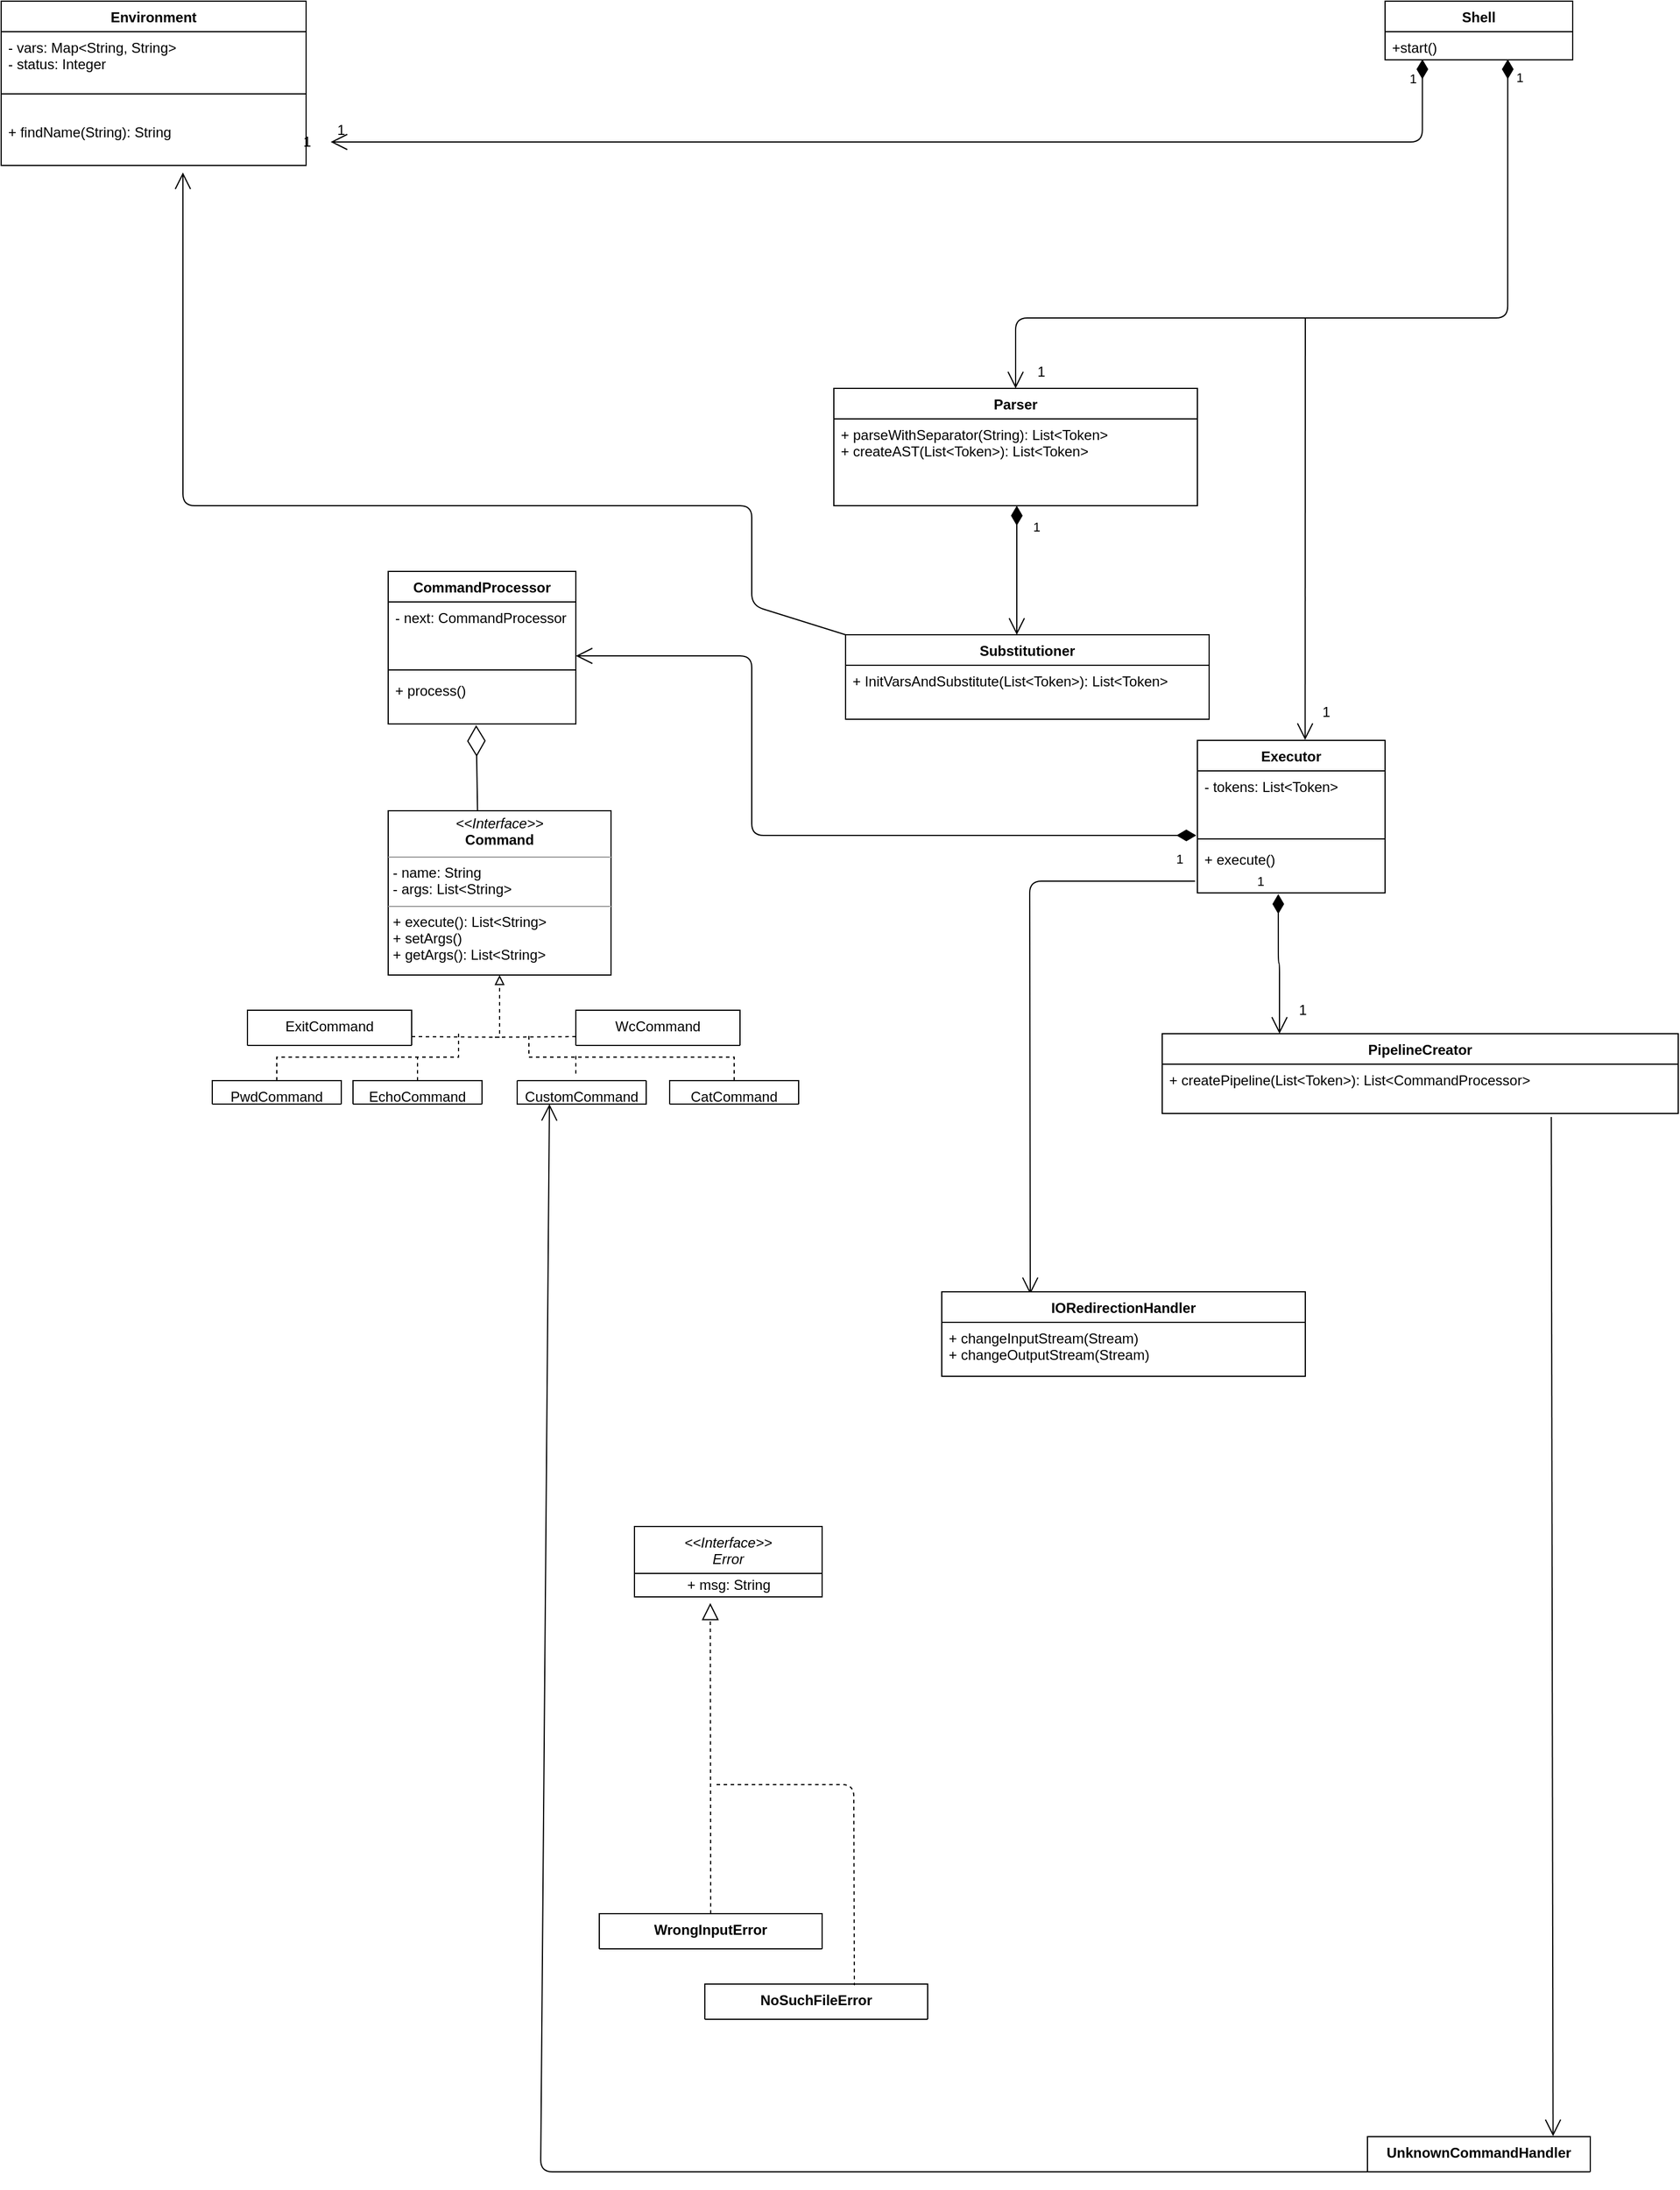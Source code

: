<mxfile version="13.7.6" type="github">
  <diagram id="C5RBs43oDa-KdzZeNtuy" name="Page-1">
    <mxGraphModel dx="2361" dy="1039" grid="1" gridSize="10" guides="1" tooltips="1" connect="1" arrows="1" fold="1" page="1" pageScale="1" pageWidth="827" pageHeight="1169" math="0" shadow="0">
      <root>
        <mxCell id="WIyWlLk6GJQsqaUBKTNV-0" />
        <mxCell id="WIyWlLk6GJQsqaUBKTNV-1" parent="WIyWlLk6GJQsqaUBKTNV-0" />
        <mxCell id="C2iOl5TPx-IQzo7V2mOy-38" value="Shell" style="swimlane;fontStyle=1;align=center;verticalAlign=top;childLayout=stackLayout;horizontal=1;startSize=26;horizontalStack=0;resizeParent=1;resizeParentMax=0;resizeLast=0;collapsible=1;marginBottom=0;" parent="WIyWlLk6GJQsqaUBKTNV-1" vertex="1">
          <mxGeometry x="1140" y="200" width="160" height="50" as="geometry" />
        </mxCell>
        <mxCell id="C2iOl5TPx-IQzo7V2mOy-41" value="+start()" style="text;strokeColor=none;fillColor=none;align=left;verticalAlign=top;spacingLeft=4;spacingRight=4;overflow=hidden;rotatable=0;points=[[0,0.5],[1,0.5]];portConstraint=eastwest;" parent="C2iOl5TPx-IQzo7V2mOy-38" vertex="1">
          <mxGeometry y="26" width="160" height="24" as="geometry" />
        </mxCell>
        <mxCell id="VJrtjI2OKQ1O3ZYctq5D-0" value="&lt;p style=&quot;margin: 0px ; margin-top: 4px ; text-align: center&quot;&gt;&lt;i&gt;&amp;lt;&amp;lt;Interface&amp;gt;&amp;gt;&lt;/i&gt;&lt;br&gt;&lt;b&gt;Command&lt;/b&gt;&lt;/p&gt;&lt;hr size=&quot;1&quot;&gt;&lt;p style=&quot;margin: 0px ; margin-left: 4px&quot;&gt;- name: String&lt;br&gt;- args: List&amp;lt;String&amp;gt;&lt;/p&gt;&lt;hr size=&quot;1&quot;&gt;&lt;p style=&quot;margin: 0px ; margin-left: 4px&quot;&gt;+ execute(): List&amp;lt;String&amp;gt;&lt;br&gt;&lt;/p&gt;&lt;p style=&quot;margin: 0px ; margin-left: 4px&quot;&gt;+ setArgs()&lt;/p&gt;&lt;p style=&quot;margin: 0px ; margin-left: 4px&quot;&gt;+ getArgs(): List&amp;lt;String&amp;gt;&lt;/p&gt;" style="verticalAlign=top;align=left;overflow=fill;fontSize=12;fontFamily=Helvetica;html=1;" parent="WIyWlLk6GJQsqaUBKTNV-1" vertex="1">
          <mxGeometry x="290" y="890" width="190" height="140" as="geometry" />
        </mxCell>
        <mxCell id="J4Nk3TUKOTsG7t74JODU-21" style="edgeStyle=elbowEdgeStyle;rounded=0;jumpStyle=none;orthogonalLoop=1;jettySize=auto;elbow=vertical;html=1;exitX=0.5;exitY=0;exitDx=0;exitDy=0;dashed=1;endArrow=none;endFill=0;" parent="WIyWlLk6GJQsqaUBKTNV-1" source="VJrtjI2OKQ1O3ZYctq5D-21" edge="1">
          <mxGeometry relative="1" as="geometry">
            <mxPoint x="315" y="1100" as="targetPoint" />
          </mxGeometry>
        </mxCell>
        <mxCell id="C2iOl5TPx-IQzo7V2mOy-6" value="Environment" style="swimlane;fontStyle=1;align=center;verticalAlign=top;childLayout=stackLayout;horizontal=1;startSize=26;horizontalStack=0;resizeParent=1;resizeParentMax=0;resizeLast=0;collapsible=1;marginBottom=0;" parent="WIyWlLk6GJQsqaUBKTNV-1" vertex="1">
          <mxGeometry x="-40" y="200" width="260" height="140" as="geometry" />
        </mxCell>
        <mxCell id="C2iOl5TPx-IQzo7V2mOy-7" value="- vars: Map&lt;String, String&gt;&#xa;- status: Integer" style="text;strokeColor=none;fillColor=none;align=left;verticalAlign=top;spacingLeft=4;spacingRight=4;overflow=hidden;rotatable=0;points=[[0,0.5],[1,0.5]];portConstraint=eastwest;" parent="C2iOl5TPx-IQzo7V2mOy-6" vertex="1">
          <mxGeometry y="26" width="260" height="34" as="geometry" />
        </mxCell>
        <mxCell id="C2iOl5TPx-IQzo7V2mOy-67" value="" style="line;strokeWidth=1;fillColor=none;align=left;verticalAlign=middle;spacingTop=-1;spacingLeft=3;spacingRight=3;rotatable=0;labelPosition=right;points=[];portConstraint=eastwest;" parent="C2iOl5TPx-IQzo7V2mOy-6" vertex="1">
          <mxGeometry y="60" width="260" height="38" as="geometry" />
        </mxCell>
        <mxCell id="C2iOl5TPx-IQzo7V2mOy-72" value="+ findName(String): String" style="text;strokeColor=none;fillColor=none;align=left;verticalAlign=top;spacingLeft=4;spacingRight=4;overflow=hidden;rotatable=0;points=[[0,0.5],[1,0.5]];portConstraint=eastwest;" parent="C2iOl5TPx-IQzo7V2mOy-6" vertex="1">
          <mxGeometry y="98" width="260" height="42" as="geometry" />
        </mxCell>
        <mxCell id="VJrtjI2OKQ1O3ZYctq5D-21" value="EchoCommand" style="swimlane;fontStyle=0;align=center;verticalAlign=top;childLayout=stackLayout;horizontal=1;startSize=30;horizontalStack=0;resizeParent=1;resizeLast=0;collapsible=1;marginBottom=0;rounded=0;shadow=0;strokeWidth=1;" parent="WIyWlLk6GJQsqaUBKTNV-1" vertex="1">
          <mxGeometry x="260" y="1120" width="110" height="20" as="geometry">
            <mxRectangle x="340" y="380" width="170" height="26" as="alternateBounds" />
          </mxGeometry>
        </mxCell>
        <mxCell id="J4Nk3TUKOTsG7t74JODU-22" style="edgeStyle=elbowEdgeStyle;rounded=0;jumpStyle=none;orthogonalLoop=1;jettySize=auto;elbow=vertical;html=1;exitX=0.5;exitY=0;exitDx=0;exitDy=0;dashed=1;endArrow=none;endFill=0;" parent="WIyWlLk6GJQsqaUBKTNV-1" source="VJrtjI2OKQ1O3ZYctq5D-1" edge="1">
          <mxGeometry relative="1" as="geometry">
            <mxPoint x="410" y="1080" as="targetPoint" />
          </mxGeometry>
        </mxCell>
        <mxCell id="VJrtjI2OKQ1O3ZYctq5D-1" value="CatCommand" style="swimlane;fontStyle=0;align=center;verticalAlign=top;childLayout=stackLayout;horizontal=1;startSize=30;horizontalStack=0;resizeParent=1;resizeLast=0;collapsible=1;marginBottom=0;rounded=0;shadow=0;strokeWidth=1;" parent="WIyWlLk6GJQsqaUBKTNV-1" vertex="1">
          <mxGeometry x="530" y="1120" width="110" height="20" as="geometry">
            <mxRectangle x="340" y="380" width="170" height="26" as="alternateBounds" />
          </mxGeometry>
        </mxCell>
        <mxCell id="J4Nk3TUKOTsG7t74JODU-29" style="edgeStyle=elbowEdgeStyle;rounded=0;jumpStyle=none;orthogonalLoop=1;jettySize=auto;elbow=vertical;html=1;exitX=0.5;exitY=0;exitDx=0;exitDy=0;dashed=1;startSize=6;endArrow=none;endFill=0;" parent="WIyWlLk6GJQsqaUBKTNV-1" source="VJrtjI2OKQ1O3ZYctq5D-19" edge="1">
          <mxGeometry relative="1" as="geometry">
            <mxPoint x="350" y="1080" as="targetPoint" />
          </mxGeometry>
        </mxCell>
        <mxCell id="VJrtjI2OKQ1O3ZYctq5D-19" value="PwdCommand" style="swimlane;fontStyle=0;align=center;verticalAlign=top;childLayout=stackLayout;horizontal=1;startSize=30;horizontalStack=0;resizeParent=1;resizeLast=0;collapsible=1;marginBottom=0;rounded=0;shadow=0;strokeWidth=1;" parent="WIyWlLk6GJQsqaUBKTNV-1" vertex="1">
          <mxGeometry x="140" y="1120" width="110" height="20" as="geometry">
            <mxRectangle x="340" y="380" width="170" height="26" as="alternateBounds" />
          </mxGeometry>
        </mxCell>
        <mxCell id="J4Nk3TUKOTsG7t74JODU-26" style="edgeStyle=elbowEdgeStyle;rounded=0;jumpStyle=none;orthogonalLoop=1;jettySize=auto;elbow=vertical;html=1;exitX=1;exitY=0.75;exitDx=0;exitDy=0;entryX=0.5;entryY=1;entryDx=0;entryDy=0;dashed=1;endArrow=block;endFill=0;" parent="WIyWlLk6GJQsqaUBKTNV-1" source="VJrtjI2OKQ1O3ZYctq5D-11" target="VJrtjI2OKQ1O3ZYctq5D-0" edge="1">
          <mxGeometry relative="1" as="geometry">
            <Array as="points">
              <mxPoint x="380" y="1083" />
              <mxPoint x="350" y="1083" />
            </Array>
          </mxGeometry>
        </mxCell>
        <mxCell id="VJrtjI2OKQ1O3ZYctq5D-11" value="ExitCommand" style="swimlane;fontStyle=0;align=center;verticalAlign=top;childLayout=stackLayout;horizontal=1;startSize=30;horizontalStack=0;resizeParent=1;resizeLast=0;collapsible=1;marginBottom=0;rounded=0;shadow=0;strokeWidth=1;" parent="WIyWlLk6GJQsqaUBKTNV-1" vertex="1">
          <mxGeometry x="170" y="1060" width="140" height="30" as="geometry">
            <mxRectangle x="340" y="380" width="170" height="26" as="alternateBounds" />
          </mxGeometry>
        </mxCell>
        <mxCell id="J4Nk3TUKOTsG7t74JODU-27" style="edgeStyle=elbowEdgeStyle;rounded=0;jumpStyle=none;orthogonalLoop=1;jettySize=auto;elbow=vertical;html=1;exitX=0;exitY=0.75;exitDx=0;exitDy=0;dashed=1;endArrow=none;endFill=0;" parent="WIyWlLk6GJQsqaUBKTNV-1" source="VJrtjI2OKQ1O3ZYctq5D-14" edge="1">
          <mxGeometry relative="1" as="geometry">
            <mxPoint x="380" y="1083" as="targetPoint" />
          </mxGeometry>
        </mxCell>
        <mxCell id="VJrtjI2OKQ1O3ZYctq5D-14" value="WcCommand" style="swimlane;fontStyle=0;align=center;verticalAlign=top;childLayout=stackLayout;horizontal=1;startSize=30;horizontalStack=0;resizeParent=1;resizeLast=0;collapsible=1;marginBottom=0;rounded=0;shadow=0;strokeWidth=1;" parent="WIyWlLk6GJQsqaUBKTNV-1" vertex="1">
          <mxGeometry x="450" y="1060" width="140" height="30" as="geometry">
            <mxRectangle x="340" y="380" width="170" height="26" as="alternateBounds" />
          </mxGeometry>
        </mxCell>
        <mxCell id="7sVxfF_X4f4mhm9MYnKA-0" value="PipelineCreator" style="swimlane;fontStyle=1;align=center;verticalAlign=top;childLayout=stackLayout;horizontal=1;startSize=26;horizontalStack=0;resizeParent=1;resizeParentMax=0;resizeLast=0;collapsible=1;marginBottom=0;" parent="WIyWlLk6GJQsqaUBKTNV-1" vertex="1">
          <mxGeometry x="950" y="1080" width="440" height="68" as="geometry" />
        </mxCell>
        <mxCell id="7sVxfF_X4f4mhm9MYnKA-3" value="+ createPipeline(List&lt;Token&gt;): List&lt;CommandProcessor&gt;" style="text;strokeColor=none;fillColor=none;align=left;verticalAlign=top;spacingLeft=4;spacingRight=4;overflow=hidden;rotatable=0;points=[[0,0.5],[1,0.5]];portConstraint=eastwest;" parent="7sVxfF_X4f4mhm9MYnKA-0" vertex="1">
          <mxGeometry y="26" width="440" height="42" as="geometry" />
        </mxCell>
        <mxCell id="ryLc1YjKSVbnKzWnMCqD-0" value="CommandProcessor" style="swimlane;fontStyle=1;align=center;verticalAlign=top;childLayout=stackLayout;horizontal=1;startSize=26;horizontalStack=0;resizeParent=1;resizeParentMax=0;resizeLast=0;collapsible=1;marginBottom=0;" parent="WIyWlLk6GJQsqaUBKTNV-1" vertex="1">
          <mxGeometry x="290" y="686" width="160" height="130" as="geometry" />
        </mxCell>
        <mxCell id="ryLc1YjKSVbnKzWnMCqD-1" value="- next: CommandProcessor&#xa;&#xa;&#xa;&#xa;&#xa;" style="text;strokeColor=none;fillColor=none;align=left;verticalAlign=top;spacingLeft=4;spacingRight=4;overflow=hidden;rotatable=0;points=[[0,0.5],[1,0.5]];portConstraint=eastwest;" parent="ryLc1YjKSVbnKzWnMCqD-0" vertex="1">
          <mxGeometry y="26" width="160" height="54" as="geometry" />
        </mxCell>
        <mxCell id="ryLc1YjKSVbnKzWnMCqD-2" value="" style="line;strokeWidth=1;fillColor=none;align=left;verticalAlign=middle;spacingTop=-1;spacingLeft=3;spacingRight=3;rotatable=0;labelPosition=right;points=[];portConstraint=eastwest;" parent="ryLc1YjKSVbnKzWnMCqD-0" vertex="1">
          <mxGeometry y="80" width="160" height="8" as="geometry" />
        </mxCell>
        <mxCell id="ryLc1YjKSVbnKzWnMCqD-3" value="+ process()&#xa;" style="text;strokeColor=none;fillColor=none;align=left;verticalAlign=top;spacingLeft=4;spacingRight=4;overflow=hidden;rotatable=0;points=[[0,0.5],[1,0.5]];portConstraint=eastwest;" parent="ryLc1YjKSVbnKzWnMCqD-0" vertex="1">
          <mxGeometry y="88" width="160" height="42" as="geometry" />
        </mxCell>
        <mxCell id="C2iOl5TPx-IQzo7V2mOy-73" value="" style="endArrow=open;endFill=1;endSize=12;html=1;exitX=0;exitY=0;exitDx=0;exitDy=0;entryX=0.596;entryY=1.143;entryDx=0;entryDy=0;entryPerimeter=0;" parent="WIyWlLk6GJQsqaUBKTNV-1" source="uOvQU9ALcyfX1l_JTirq-45" target="C2iOl5TPx-IQzo7V2mOy-72" edge="1">
          <mxGeometry width="160" relative="1" as="geometry">
            <mxPoint x="430" y="700" as="sourcePoint" />
            <mxPoint x="590" y="700" as="targetPoint" />
            <Array as="points">
              <mxPoint x="600" y="715" />
              <mxPoint x="600" y="630" />
              <mxPoint x="115" y="630" />
            </Array>
          </mxGeometry>
        </mxCell>
        <mxCell id="uOvQU9ALcyfX1l_JTirq-11" value="Executor" style="swimlane;fontStyle=1;align=center;verticalAlign=top;childLayout=stackLayout;horizontal=1;startSize=26;horizontalStack=0;resizeParent=1;resizeParentMax=0;resizeLast=0;collapsible=1;marginBottom=0;" vertex="1" parent="WIyWlLk6GJQsqaUBKTNV-1">
          <mxGeometry x="980" y="830" width="160" height="130" as="geometry" />
        </mxCell>
        <mxCell id="uOvQU9ALcyfX1l_JTirq-12" value="- tokens: List&lt;Token&gt;&#xa;&#xa;&#xa;&#xa;" style="text;strokeColor=none;fillColor=none;align=left;verticalAlign=top;spacingLeft=4;spacingRight=4;overflow=hidden;rotatable=0;points=[[0,0.5],[1,0.5]];portConstraint=eastwest;" vertex="1" parent="uOvQU9ALcyfX1l_JTirq-11">
          <mxGeometry y="26" width="160" height="54" as="geometry" />
        </mxCell>
        <mxCell id="uOvQU9ALcyfX1l_JTirq-13" value="" style="line;strokeWidth=1;fillColor=none;align=left;verticalAlign=middle;spacingTop=-1;spacingLeft=3;spacingRight=3;rotatable=0;labelPosition=right;points=[];portConstraint=eastwest;" vertex="1" parent="uOvQU9ALcyfX1l_JTirq-11">
          <mxGeometry y="80" width="160" height="8" as="geometry" />
        </mxCell>
        <mxCell id="uOvQU9ALcyfX1l_JTirq-14" value="+ execute()" style="text;strokeColor=none;fillColor=none;align=left;verticalAlign=top;spacingLeft=4;spacingRight=4;overflow=hidden;rotatable=0;points=[[0,0.5],[1,0.5]];portConstraint=eastwest;" vertex="1" parent="uOvQU9ALcyfX1l_JTirq-11">
          <mxGeometry y="88" width="160" height="42" as="geometry" />
        </mxCell>
        <mxCell id="uOvQU9ALcyfX1l_JTirq-18" value="1" style="text;html=1;strokeColor=none;fillColor=none;align=center;verticalAlign=middle;whiteSpace=wrap;rounded=0;" vertex="1" parent="WIyWlLk6GJQsqaUBKTNV-1">
          <mxGeometry x="201" y="310" width="40" height="20" as="geometry" />
        </mxCell>
        <mxCell id="uOvQU9ALcyfX1l_JTirq-21" value="" style="group" vertex="1" connectable="0" parent="WIyWlLk6GJQsqaUBKTNV-1">
          <mxGeometry x="221" y="300" width="951" height="20" as="geometry" />
        </mxCell>
        <mxCell id="uOvQU9ALcyfX1l_JTirq-17" value="1" style="endArrow=open;html=1;endSize=12;startArrow=diamondThin;startSize=14;startFill=1;edgeStyle=orthogonalEdgeStyle;align=left;verticalAlign=bottom;exitX=0.199;exitY=0.982;exitDx=0;exitDy=0;exitPerimeter=0;" edge="1" parent="uOvQU9ALcyfX1l_JTirq-21" source="C2iOl5TPx-IQzo7V2mOy-41" target="uOvQU9ALcyfX1l_JTirq-18">
          <mxGeometry x="-0.949" y="-13" relative="1" as="geometry">
            <mxPoint x="952" y="10" as="sourcePoint" />
            <mxPoint y="20" as="targetPoint" />
            <Array as="points">
              <mxPoint x="951" y="20" />
              <mxPoint y="20" />
            </Array>
            <mxPoint as="offset" />
          </mxGeometry>
        </mxCell>
        <mxCell id="uOvQU9ALcyfX1l_JTirq-19" value="1&lt;br&gt;" style="text;html=1;strokeColor=none;fillColor=none;align=center;verticalAlign=middle;whiteSpace=wrap;rounded=0;" vertex="1" parent="uOvQU9ALcyfX1l_JTirq-21">
          <mxGeometry x="9" width="40" height="20" as="geometry" />
        </mxCell>
        <mxCell id="uOvQU9ALcyfX1l_JTirq-28" value="1" style="endArrow=open;html=1;endSize=12;startArrow=diamondThin;startSize=14;startFill=1;edgeStyle=orthogonalEdgeStyle;align=left;verticalAlign=bottom;exitX=0.431;exitY=1.024;exitDx=0;exitDy=0;exitPerimeter=0;" edge="1" parent="WIyWlLk6GJQsqaUBKTNV-1" source="uOvQU9ALcyfX1l_JTirq-14">
          <mxGeometry x="-0.009" y="32" relative="1" as="geometry">
            <mxPoint x="1060" y="1010" as="sourcePoint" />
            <mxPoint x="1050" y="1080" as="targetPoint" />
            <Array as="points">
              <mxPoint x="1050" y="1020" />
            </Array>
            <mxPoint x="-21" y="-29" as="offset" />
          </mxGeometry>
        </mxCell>
        <mxCell id="uOvQU9ALcyfX1l_JTirq-30" value="1" style="endArrow=open;html=1;endSize=12;startArrow=diamondThin;startSize=14;startFill=1;edgeStyle=orthogonalEdgeStyle;align=left;verticalAlign=bottom;exitX=-0.006;exitY=1.019;exitDx=0;exitDy=0;exitPerimeter=0;" edge="1" parent="WIyWlLk6GJQsqaUBKTNV-1" source="uOvQU9ALcyfX1l_JTirq-12" target="ryLc1YjKSVbnKzWnMCqD-1">
          <mxGeometry x="-0.944" y="29" relative="1" as="geometry">
            <mxPoint x="820" y="710" as="sourcePoint" />
            <mxPoint x="980" y="710" as="targetPoint" />
            <Array as="points">
              <mxPoint x="600" y="911" />
              <mxPoint x="600" y="758" />
            </Array>
            <mxPoint as="offset" />
          </mxGeometry>
        </mxCell>
        <mxCell id="uOvQU9ALcyfX1l_JTirq-38" value="1" style="text;html=1;strokeColor=none;fillColor=none;align=center;verticalAlign=middle;whiteSpace=wrap;rounded=0;" vertex="1" parent="WIyWlLk6GJQsqaUBKTNV-1">
          <mxGeometry x="1070" y="796" width="40" height="20" as="geometry" />
        </mxCell>
        <mxCell id="uOvQU9ALcyfX1l_JTirq-39" value="1" style="text;html=1;strokeColor=none;fillColor=none;align=center;verticalAlign=middle;whiteSpace=wrap;rounded=0;" vertex="1" parent="WIyWlLk6GJQsqaUBKTNV-1">
          <mxGeometry x="1050" y="1050" width="40" height="20" as="geometry" />
        </mxCell>
        <mxCell id="uOvQU9ALcyfX1l_JTirq-40" value="" style="endArrow=diamondThin;endFill=0;endSize=24;html=1;exitX=0.401;exitY=-0.003;exitDx=0;exitDy=0;exitPerimeter=0;" edge="1" parent="WIyWlLk6GJQsqaUBKTNV-1" source="VJrtjI2OKQ1O3ZYctq5D-0">
          <mxGeometry width="160" relative="1" as="geometry">
            <mxPoint x="210" y="850" as="sourcePoint" />
            <mxPoint x="365" y="817" as="targetPoint" />
          </mxGeometry>
        </mxCell>
        <mxCell id="uOvQU9ALcyfX1l_JTirq-44" value="" style="group" vertex="1" connectable="0" parent="WIyWlLk6GJQsqaUBKTNV-1">
          <mxGeometry x="827" y="430" width="245" height="200" as="geometry" />
        </mxCell>
        <mxCell id="C2iOl5TPx-IQzo7V2mOy-0" value="Parser" style="swimlane;fontStyle=1;align=center;verticalAlign=top;childLayout=stackLayout;horizontal=1;startSize=26;horizontalStack=0;resizeParent=1;resizeParentMax=0;resizeLast=0;collapsible=1;marginBottom=0;" parent="uOvQU9ALcyfX1l_JTirq-44" vertex="1">
          <mxGeometry x="-157" y="100" width="310" height="100" as="geometry" />
        </mxCell>
        <mxCell id="C2iOl5TPx-IQzo7V2mOy-2" value="+ parseWithSeparator(String): List&lt;Token&gt;&#xa;+ createAST(List&lt;Token&gt;): List&lt;Token&gt;" style="text;strokeColor=none;fillColor=none;align=left;verticalAlign=top;spacingLeft=4;spacingRight=4;overflow=hidden;rotatable=0;points=[[0,0.5],[1,0.5]];portConstraint=eastwest;" parent="C2iOl5TPx-IQzo7V2mOy-0" vertex="1">
          <mxGeometry y="26" width="310" height="74" as="geometry" />
        </mxCell>
        <mxCell id="uOvQU9ALcyfX1l_JTirq-37" value="1" style="text;html=1;strokeColor=none;fillColor=none;align=center;verticalAlign=middle;whiteSpace=wrap;rounded=0;" vertex="1" parent="uOvQU9ALcyfX1l_JTirq-44">
          <mxGeometry y="76" width="40" height="20" as="geometry" />
        </mxCell>
        <mxCell id="uOvQU9ALcyfX1l_JTirq-41" value="" style="group;rotation=90;" vertex="1" connectable="0" parent="uOvQU9ALcyfX1l_JTirq-44">
          <mxGeometry x="245" as="geometry" />
        </mxCell>
        <mxCell id="uOvQU9ALcyfX1l_JTirq-32" value="" style="endArrow=open;endFill=1;endSize=12;html=1;entryX=0.574;entryY=-0.003;entryDx=0;entryDy=0;entryPerimeter=0;" edge="1" parent="uOvQU9ALcyfX1l_JTirq-41" target="uOvQU9ALcyfX1l_JTirq-11">
          <mxGeometry width="160" relative="1" as="geometry">
            <mxPoint y="40" as="sourcePoint" />
            <mxPoint x="-92" y="100" as="targetPoint" />
          </mxGeometry>
        </mxCell>
        <mxCell id="uOvQU9ALcyfX1l_JTirq-31" value="1" style="endArrow=open;html=1;endSize=12;startArrow=diamondThin;startSize=14;startFill=1;edgeStyle=orthogonalEdgeStyle;align=left;verticalAlign=bottom;entryX=0.5;entryY=0;entryDx=0;entryDy=0;exitX=0.654;exitY=0.982;exitDx=0;exitDy=0;exitPerimeter=0;" edge="1" parent="WIyWlLk6GJQsqaUBKTNV-1" source="C2iOl5TPx-IQzo7V2mOy-41" target="C2iOl5TPx-IQzo7V2mOy-0">
          <mxGeometry x="-0.931" y="5" relative="1" as="geometry">
            <mxPoint x="1230" y="540" as="sourcePoint" />
            <mxPoint x="980" y="530" as="targetPoint" />
            <Array as="points">
              <mxPoint x="1245" y="470" />
              <mxPoint x="825" y="470" />
            </Array>
            <mxPoint as="offset" />
          </mxGeometry>
        </mxCell>
        <mxCell id="uOvQU9ALcyfX1l_JTirq-52" value="CustomCommand" style="swimlane;fontStyle=0;align=center;verticalAlign=top;childLayout=stackLayout;horizontal=1;startSize=0;horizontalStack=0;resizeParent=1;resizeLast=0;collapsible=1;marginBottom=0;rounded=0;shadow=0;strokeWidth=1;" vertex="1" parent="WIyWlLk6GJQsqaUBKTNV-1">
          <mxGeometry x="400" y="1120" width="110" height="20" as="geometry">
            <mxRectangle x="340" y="380" width="170" height="26" as="alternateBounds" />
          </mxGeometry>
        </mxCell>
        <mxCell id="uOvQU9ALcyfX1l_JTirq-56" style="edgeStyle=elbowEdgeStyle;rounded=0;jumpStyle=none;orthogonalLoop=1;jettySize=auto;elbow=vertical;html=1;dashed=1;endArrow=none;endFill=0;" edge="1" parent="WIyWlLk6GJQsqaUBKTNV-1">
          <mxGeometry relative="1" as="geometry">
            <mxPoint x="450" y="1099" as="targetPoint" />
            <mxPoint x="450" y="1114" as="sourcePoint" />
            <Array as="points" />
          </mxGeometry>
        </mxCell>
        <mxCell id="uOvQU9ALcyfX1l_JTirq-57" value="" style="endArrow=open;endFill=1;endSize=12;html=1;exitX=0.25;exitY=1;exitDx=0;exitDy=0;entryX=0.25;entryY=1;entryDx=0;entryDy=0;" edge="1" parent="WIyWlLk6GJQsqaUBKTNV-1" source="C2iOl5TPx-IQzo7V2mOy-14" target="uOvQU9ALcyfX1l_JTirq-52">
          <mxGeometry width="160" relative="1" as="geometry">
            <mxPoint x="650" y="1300" as="sourcePoint" />
            <mxPoint x="810" y="1300" as="targetPoint" />
            <Array as="points">
              <mxPoint x="818" y="2050" />
              <mxPoint x="420" y="2050" />
            </Array>
          </mxGeometry>
        </mxCell>
        <mxCell id="uOvQU9ALcyfX1l_JTirq-61" value="" style="endArrow=open;endFill=1;endSize=12;html=1;entryX=0.092;entryY=-0.062;entryDx=0;entryDy=0;entryPerimeter=0;" edge="1" parent="WIyWlLk6GJQsqaUBKTNV-1">
          <mxGeometry width="160" relative="1" as="geometry">
            <mxPoint x="978" y="950" as="sourcePoint" />
            <mxPoint x="837.48" y="1301.94" as="targetPoint" />
            <Array as="points">
              <mxPoint x="837" y="950" />
            </Array>
          </mxGeometry>
        </mxCell>
        <mxCell id="uOvQU9ALcyfX1l_JTirq-63" value="1" style="endArrow=open;html=1;endSize=12;startArrow=diamondThin;startSize=14;startFill=1;edgeStyle=orthogonalEdgeStyle;align=left;verticalAlign=bottom;" edge="1" parent="WIyWlLk6GJQsqaUBKTNV-1">
          <mxGeometry x="-0.518" y="12" relative="1" as="geometry">
            <mxPoint x="826" y="630" as="sourcePoint" />
            <mxPoint x="826" y="740" as="targetPoint" />
            <Array as="points">
              <mxPoint x="826" y="740" />
              <mxPoint x="826" y="740" />
            </Array>
            <mxPoint as="offset" />
          </mxGeometry>
        </mxCell>
        <mxCell id="uOvQU9ALcyfX1l_JTirq-67" value="IORedirectionHandler" style="swimlane;fontStyle=1;align=center;verticalAlign=top;childLayout=stackLayout;horizontal=1;startSize=26;horizontalStack=0;resizeParent=1;resizeParentMax=0;resizeLast=0;collapsible=1;marginBottom=0;" vertex="1" parent="WIyWlLk6GJQsqaUBKTNV-1">
          <mxGeometry x="762" y="1300" width="310" height="72" as="geometry" />
        </mxCell>
        <mxCell id="uOvQU9ALcyfX1l_JTirq-68" value="+ changeInputStream(Stream)&#xa;+ changeOutputStream(Stream)" style="text;strokeColor=none;fillColor=none;align=left;verticalAlign=top;spacingLeft=4;spacingRight=4;overflow=hidden;rotatable=0;points=[[0,0.5],[1,0.5]];portConstraint=eastwest;" vertex="1" parent="uOvQU9ALcyfX1l_JTirq-67">
          <mxGeometry y="26" width="310" height="46" as="geometry" />
        </mxCell>
        <mxCell id="uOvQU9ALcyfX1l_JTirq-72" value="&lt;&lt;Interface&gt;&gt;&#xa;Error" style="swimlane;fontStyle=2;align=center;verticalAlign=top;childLayout=stackLayout;horizontal=1;startSize=40;horizontalStack=0;resizeParent=1;resizeParentMax=0;resizeLast=0;collapsible=1;marginBottom=0;" vertex="1" parent="WIyWlLk6GJQsqaUBKTNV-1">
          <mxGeometry x="500" y="1500" width="160" height="60" as="geometry" />
        </mxCell>
        <mxCell id="uOvQU9ALcyfX1l_JTirq-75" value="+ msg: String" style="text;html=1;align=center;verticalAlign=middle;resizable=0;points=[];autosize=1;" vertex="1" parent="uOvQU9ALcyfX1l_JTirq-72">
          <mxGeometry y="40" width="160" height="20" as="geometry" />
        </mxCell>
        <mxCell id="uOvQU9ALcyfX1l_JTirq-45" value="Substitutioner" style="swimlane;fontStyle=1;align=center;verticalAlign=top;childLayout=stackLayout;horizontal=1;startSize=26;horizontalStack=0;resizeParent=1;resizeParentMax=0;resizeLast=0;collapsible=1;marginBottom=0;" vertex="1" parent="WIyWlLk6GJQsqaUBKTNV-1">
          <mxGeometry x="680" y="740" width="310" height="72" as="geometry" />
        </mxCell>
        <mxCell id="uOvQU9ALcyfX1l_JTirq-46" value="+ InitVarsAndSubstitute(List&lt;Token&gt;): List&lt;Token&gt; " style="text;strokeColor=none;fillColor=none;align=left;verticalAlign=top;spacingLeft=4;spacingRight=4;overflow=hidden;rotatable=0;points=[[0,0.5],[1,0.5]];portConstraint=eastwest;" vertex="1" parent="uOvQU9ALcyfX1l_JTirq-45">
          <mxGeometry y="26" width="310" height="46" as="geometry" />
        </mxCell>
        <mxCell id="uOvQU9ALcyfX1l_JTirq-73" value="WrongInputError" style="swimlane;fontStyle=1;align=center;verticalAlign=top;childLayout=stackLayout;horizontal=1;startSize=68;horizontalStack=0;resizeParent=1;resizeParentMax=0;resizeLast=0;collapsible=1;marginBottom=0;" vertex="1" parent="WIyWlLk6GJQsqaUBKTNV-1">
          <mxGeometry x="470" y="1830" width="190" height="30" as="geometry" />
        </mxCell>
        <mxCell id="uOvQU9ALcyfX1l_JTirq-76" value="NoSuchFileError" style="swimlane;fontStyle=1;align=center;verticalAlign=top;childLayout=stackLayout;horizontal=1;startSize=68;horizontalStack=0;resizeParent=1;resizeParentMax=0;resizeLast=0;collapsible=1;marginBottom=0;" vertex="1" parent="WIyWlLk6GJQsqaUBKTNV-1">
          <mxGeometry x="560" y="1890" width="190" height="30" as="geometry" />
        </mxCell>
        <mxCell id="C2iOl5TPx-IQzo7V2mOy-14" value="UnknownCommandHandler" style="swimlane;fontStyle=1;align=center;verticalAlign=top;childLayout=stackLayout;horizontal=1;startSize=68;horizontalStack=0;resizeParent=1;resizeParentMax=0;resizeLast=0;collapsible=1;marginBottom=0;" parent="WIyWlLk6GJQsqaUBKTNV-1" vertex="1">
          <mxGeometry x="1125" y="2020" width="190" height="30" as="geometry" />
        </mxCell>
        <mxCell id="uOvQU9ALcyfX1l_JTirq-78" value="" style="endArrow=open;endFill=1;endSize=12;html=1;entryX=0.833;entryY=-0.014;entryDx=0;entryDy=0;entryPerimeter=0;exitX=0.754;exitY=1.071;exitDx=0;exitDy=0;exitPerimeter=0;" edge="1" parent="WIyWlLk6GJQsqaUBKTNV-1" source="7sVxfF_X4f4mhm9MYnKA-3" target="C2iOl5TPx-IQzo7V2mOy-14">
          <mxGeometry width="160" relative="1" as="geometry">
            <mxPoint x="580" y="1600" as="sourcePoint" />
            <mxPoint x="740" y="1600" as="targetPoint" />
          </mxGeometry>
        </mxCell>
        <mxCell id="uOvQU9ALcyfX1l_JTirq-79" value="" style="endArrow=block;dashed=1;endFill=0;endSize=12;html=1;exitX=0.5;exitY=0;exitDx=0;exitDy=0;entryX=0.404;entryY=1.264;entryDx=0;entryDy=0;entryPerimeter=0;" edge="1" parent="WIyWlLk6GJQsqaUBKTNV-1" source="uOvQU9ALcyfX1l_JTirq-73" target="uOvQU9ALcyfX1l_JTirq-75">
          <mxGeometry width="160" relative="1" as="geometry">
            <mxPoint x="570" y="1740" as="sourcePoint" />
            <mxPoint x="730" y="1740" as="targetPoint" />
          </mxGeometry>
        </mxCell>
        <mxCell id="uOvQU9ALcyfX1l_JTirq-80" value="" style="endArrow=none;dashed=1;html=1;entryX=0.671;entryY=0.033;entryDx=0;entryDy=0;entryPerimeter=0;" edge="1" parent="WIyWlLk6GJQsqaUBKTNV-1" target="uOvQU9ALcyfX1l_JTirq-76">
          <mxGeometry width="50" height="50" relative="1" as="geometry">
            <mxPoint x="570" y="1720" as="sourcePoint" />
            <mxPoint x="680" y="1720" as="targetPoint" />
            <Array as="points">
              <mxPoint x="687" y="1720" />
            </Array>
          </mxGeometry>
        </mxCell>
      </root>
    </mxGraphModel>
  </diagram>
</mxfile>
